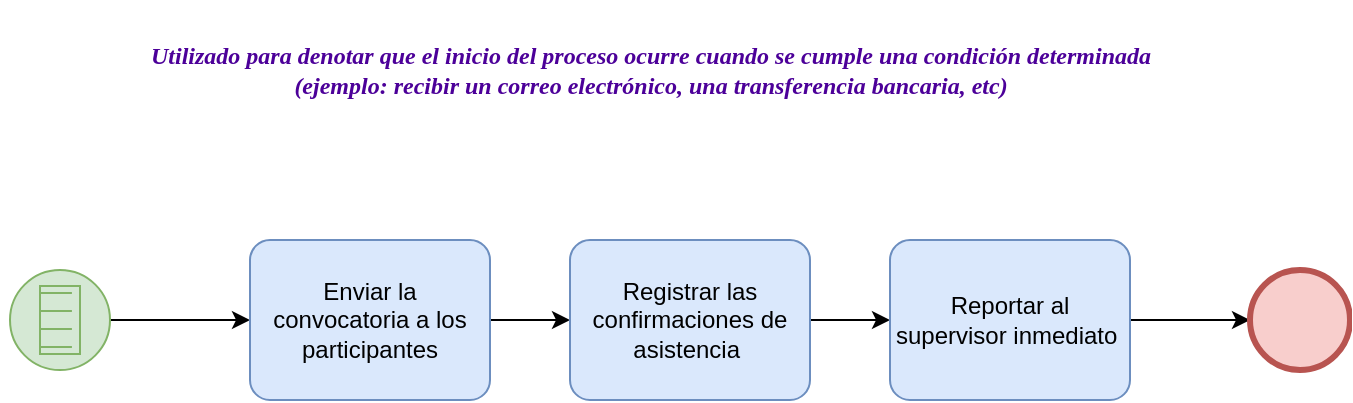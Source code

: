 <mxfile version="20.8.10" type="device"><diagram name="Página-1" id="WCddq1jDtyEYk3fVzkqd"><mxGraphModel dx="1691" dy="516" grid="1" gridSize="10" guides="1" tooltips="1" connect="1" arrows="0" fold="1" page="1" pageScale="1" pageWidth="827" pageHeight="1169" math="0" shadow="0"><root><mxCell id="0"/><mxCell id="1" parent="0"/><mxCell id="m2Bc2FZJWMDX0TlELeCY-1" value="&lt;h4&gt;&lt;font color=&quot;#4c0099&quot; face=&quot;Georgia&quot;&gt;&lt;b&gt;&lt;i&gt;Utilizado para denotar que el inicio del proceso ocurre cuando se cumple una condición determinada&lt;br&gt; &lt;/i&gt;&lt;/b&gt;&lt;b&gt;&lt;i&gt;(ejemplo: recibir un correo electrónico, una transferencia bancaria, etc)&lt;/i&gt;&lt;/b&gt;&lt;/font&gt;&lt;/h4&gt;" style="text;html=1;align=center;verticalAlign=middle;resizable=0;points=[];autosize=1;strokeColor=none;fillColor=none;" vertex="1" parent="1"><mxGeometry x="-765" y="105" width="650" height="70" as="geometry"/></mxCell><mxCell id="m2Bc2FZJWMDX0TlELeCY-7" value="" style="edgeStyle=orthogonalEdgeStyle;rounded=0;orthogonalLoop=1;jettySize=auto;html=1;" edge="1" parent="1" source="m2Bc2FZJWMDX0TlELeCY-2" target="m2Bc2FZJWMDX0TlELeCY-3"><mxGeometry relative="1" as="geometry"/></mxCell><mxCell id="m2Bc2FZJWMDX0TlELeCY-2" value="" style="points=[[0.145,0.145,0],[0.5,0,0],[0.855,0.145,0],[1,0.5,0],[0.855,0.855,0],[0.5,1,0],[0.145,0.855,0],[0,0.5,0]];shape=mxgraph.bpmn.event;html=1;verticalLabelPosition=bottom;labelBackgroundColor=#ffffff;verticalAlign=top;align=center;perimeter=ellipsePerimeter;outlineConnect=0;aspect=fixed;outline=standard;symbol=conditional;fillColor=#d5e8d4;strokeColor=#82b366;" vertex="1" parent="1"><mxGeometry x="-760" y="240" width="50" height="50" as="geometry"/></mxCell><mxCell id="m2Bc2FZJWMDX0TlELeCY-8" value="" style="edgeStyle=orthogonalEdgeStyle;rounded=0;orthogonalLoop=1;jettySize=auto;html=1;" edge="1" parent="1" source="m2Bc2FZJWMDX0TlELeCY-3" target="m2Bc2FZJWMDX0TlELeCY-4"><mxGeometry relative="1" as="geometry"/></mxCell><mxCell id="m2Bc2FZJWMDX0TlELeCY-3" value="Enviar la convocatoria a los participantes" style="points=[[0.25,0,0],[0.5,0,0],[0.75,0,0],[1,0.25,0],[1,0.5,0],[1,0.75,0],[0.75,1,0],[0.5,1,0],[0.25,1,0],[0,0.75,0],[0,0.5,0],[0,0.25,0]];shape=mxgraph.bpmn.task;whiteSpace=wrap;rectStyle=rounded;size=10;html=1;taskMarker=abstract;fillColor=#dae8fc;strokeColor=#6c8ebf;" vertex="1" parent="1"><mxGeometry x="-640" y="225" width="120" height="80" as="geometry"/></mxCell><mxCell id="m2Bc2FZJWMDX0TlELeCY-9" value="" style="edgeStyle=orthogonalEdgeStyle;rounded=0;orthogonalLoop=1;jettySize=auto;html=1;" edge="1" parent="1" source="m2Bc2FZJWMDX0TlELeCY-4" target="m2Bc2FZJWMDX0TlELeCY-5"><mxGeometry relative="1" as="geometry"/></mxCell><mxCell id="m2Bc2FZJWMDX0TlELeCY-4" value="Registrar las confirmaciones de asistencia&amp;nbsp;" style="points=[[0.25,0,0],[0.5,0,0],[0.75,0,0],[1,0.25,0],[1,0.5,0],[1,0.75,0],[0.75,1,0],[0.5,1,0],[0.25,1,0],[0,0.75,0],[0,0.5,0],[0,0.25,0]];shape=mxgraph.bpmn.task;whiteSpace=wrap;rectStyle=rounded;size=10;html=1;taskMarker=abstract;fillColor=#dae8fc;strokeColor=#6c8ebf;" vertex="1" parent="1"><mxGeometry x="-480" y="225" width="120" height="80" as="geometry"/></mxCell><mxCell id="m2Bc2FZJWMDX0TlELeCY-10" value="" style="edgeStyle=orthogonalEdgeStyle;rounded=0;orthogonalLoop=1;jettySize=auto;html=1;" edge="1" parent="1" source="m2Bc2FZJWMDX0TlELeCY-5" target="m2Bc2FZJWMDX0TlELeCY-6"><mxGeometry relative="1" as="geometry"/></mxCell><mxCell id="m2Bc2FZJWMDX0TlELeCY-5" value="Reportar al supervisor inmediato&amp;nbsp;" style="points=[[0.25,0,0],[0.5,0,0],[0.75,0,0],[1,0.25,0],[1,0.5,0],[1,0.75,0],[0.75,1,0],[0.5,1,0],[0.25,1,0],[0,0.75,0],[0,0.5,0],[0,0.25,0]];shape=mxgraph.bpmn.task;whiteSpace=wrap;rectStyle=rounded;size=10;html=1;taskMarker=abstract;fillColor=#dae8fc;strokeColor=#6c8ebf;" vertex="1" parent="1"><mxGeometry x="-320" y="225" width="120" height="80" as="geometry"/></mxCell><mxCell id="m2Bc2FZJWMDX0TlELeCY-6" value="" style="points=[[0.145,0.145,0],[0.5,0,0],[0.855,0.145,0],[1,0.5,0],[0.855,0.855,0],[0.5,1,0],[0.145,0.855,0],[0,0.5,0]];shape=mxgraph.bpmn.event;html=1;verticalLabelPosition=bottom;labelBackgroundColor=#ffffff;verticalAlign=top;align=center;perimeter=ellipsePerimeter;outlineConnect=0;aspect=fixed;outline=end;symbol=terminate2;fillColor=#f8cecc;strokeColor=#b85450;" vertex="1" parent="1"><mxGeometry x="-140" y="240" width="50" height="50" as="geometry"/></mxCell></root></mxGraphModel></diagram></mxfile>